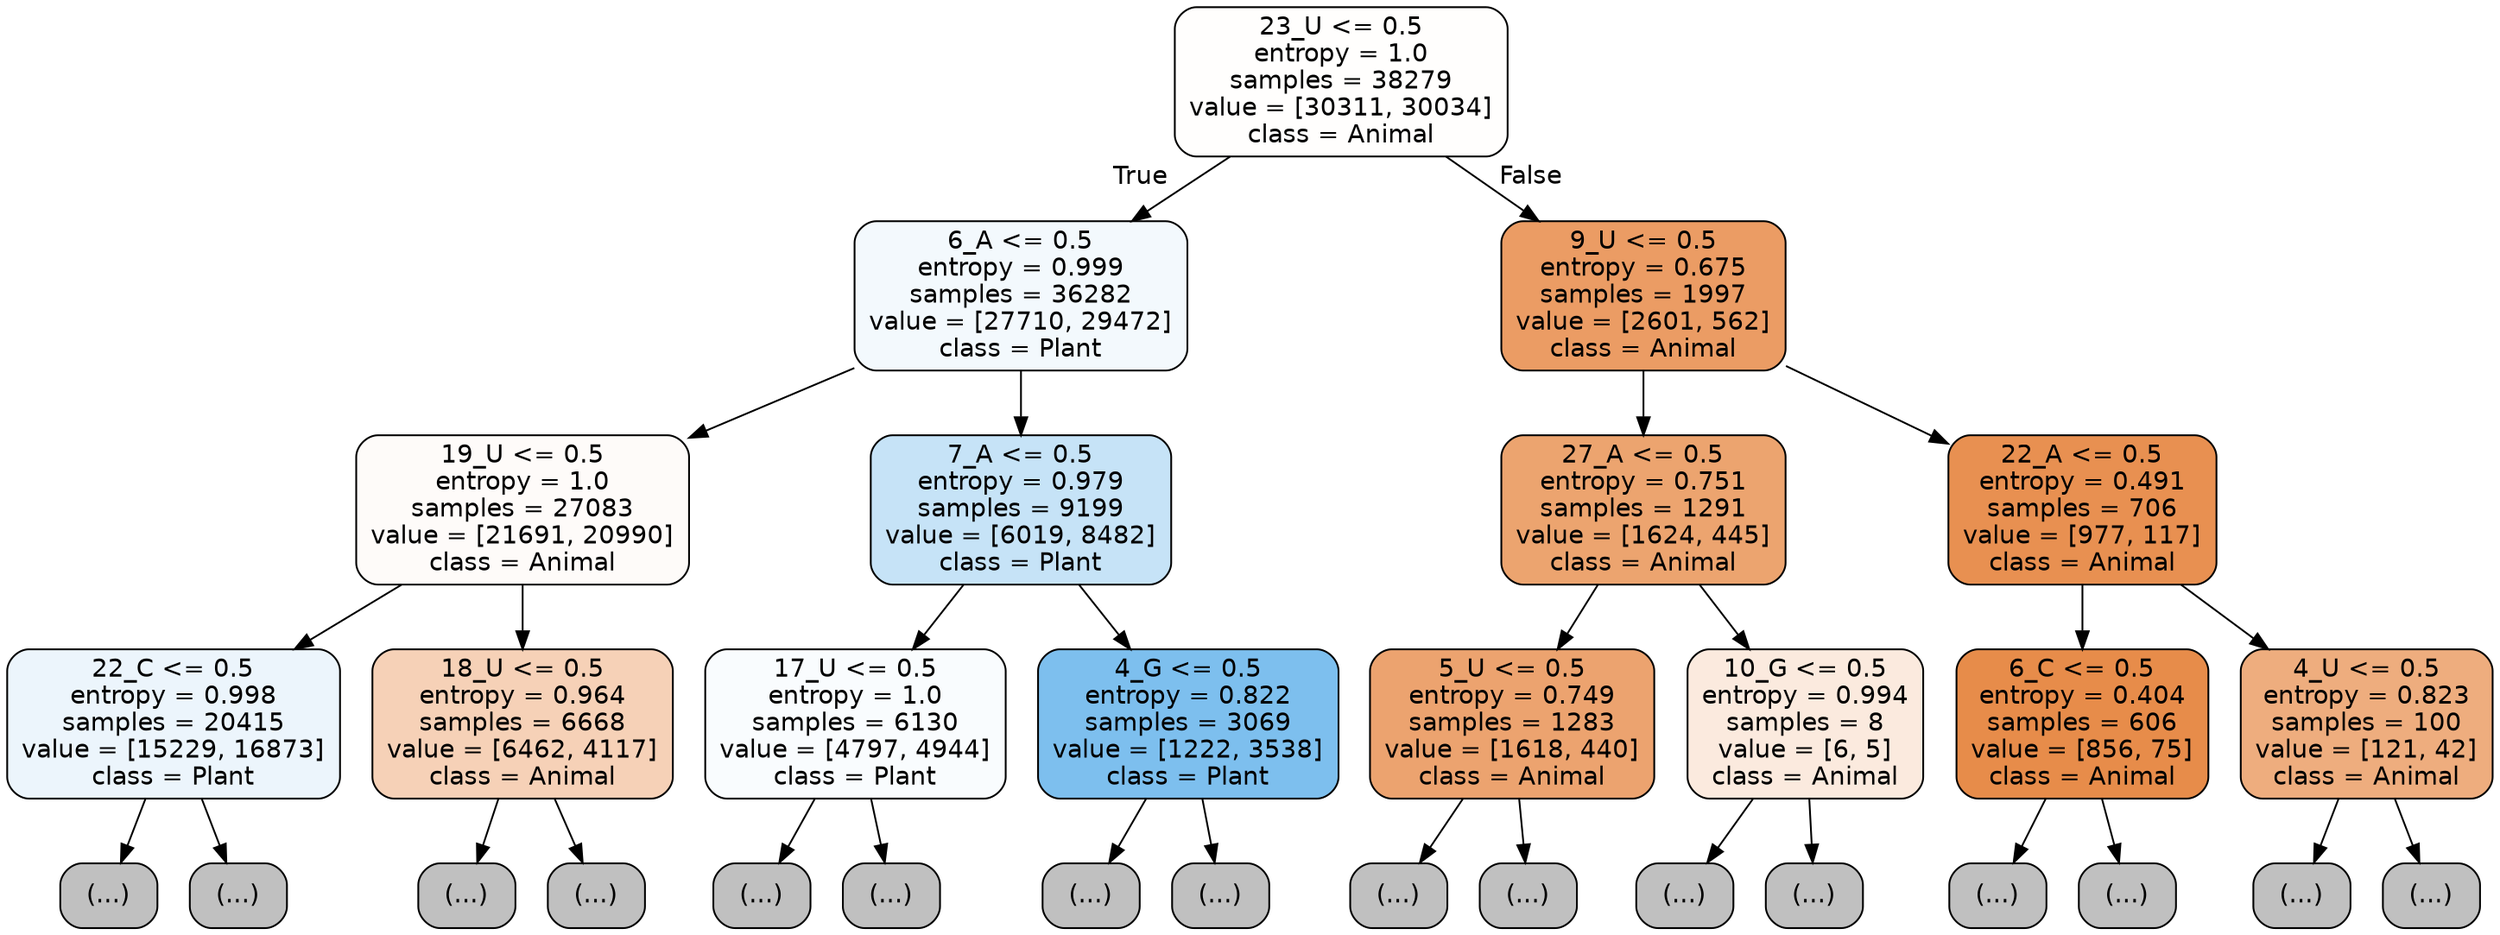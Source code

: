 digraph Tree {
node [shape=box, style="filled, rounded", color="black", fontname="helvetica"] ;
edge [fontname="helvetica"] ;
0 [label="23_U <= 0.5\nentropy = 1.0\nsamples = 38279\nvalue = [30311, 30034]\nclass = Animal", fillcolor="#fffefd"] ;
1 [label="6_A <= 0.5\nentropy = 0.999\nsamples = 36282\nvalue = [27710, 29472]\nclass = Plant", fillcolor="#f3f9fd"] ;
0 -> 1 [labeldistance=2.5, labelangle=45, headlabel="True"] ;
2 [label="19_U <= 0.5\nentropy = 1.0\nsamples = 27083\nvalue = [21691, 20990]\nclass = Animal", fillcolor="#fefbf9"] ;
1 -> 2 ;
3 [label="22_C <= 0.5\nentropy = 0.998\nsamples = 20415\nvalue = [15229, 16873]\nclass = Plant", fillcolor="#ecf5fc"] ;
2 -> 3 ;
4 [label="(...)", fillcolor="#C0C0C0"] ;
3 -> 4 ;
8133 [label="(...)", fillcolor="#C0C0C0"] ;
3 -> 8133 ;
9062 [label="18_U <= 0.5\nentropy = 0.964\nsamples = 6668\nvalue = [6462, 4117]\nclass = Animal", fillcolor="#f6d1b7"] ;
2 -> 9062 ;
9063 [label="(...)", fillcolor="#C0C0C0"] ;
9062 -> 9063 ;
11292 [label="(...)", fillcolor="#C0C0C0"] ;
9062 -> 11292 ;
12165 [label="7_A <= 0.5\nentropy = 0.979\nsamples = 9199\nvalue = [6019, 8482]\nclass = Plant", fillcolor="#c6e3f7"] ;
1 -> 12165 ;
12166 [label="17_U <= 0.5\nentropy = 1.0\nsamples = 6130\nvalue = [4797, 4944]\nclass = Plant", fillcolor="#f9fcfe"] ;
12165 -> 12166 ;
12167 [label="(...)", fillcolor="#C0C0C0"] ;
12166 -> 12167 ;
14116 [label="(...)", fillcolor="#C0C0C0"] ;
12166 -> 14116 ;
15027 [label="4_G <= 0.5\nentropy = 0.822\nsamples = 3069\nvalue = [1222, 3538]\nclass = Plant", fillcolor="#7dbfee"] ;
12165 -> 15027 ;
15028 [label="(...)", fillcolor="#C0C0C0"] ;
15027 -> 15028 ;
15689 [label="(...)", fillcolor="#C0C0C0"] ;
15027 -> 15689 ;
16024 [label="9_U <= 0.5\nentropy = 0.675\nsamples = 1997\nvalue = [2601, 562]\nclass = Animal", fillcolor="#eb9c64"] ;
0 -> 16024 [labeldistance=2.5, labelangle=-45, headlabel="False"] ;
16025 [label="27_A <= 0.5\nentropy = 0.751\nsamples = 1291\nvalue = [1624, 445]\nclass = Animal", fillcolor="#eca46f"] ;
16024 -> 16025 ;
16026 [label="5_U <= 0.5\nentropy = 0.749\nsamples = 1283\nvalue = [1618, 440]\nclass = Animal", fillcolor="#eca36f"] ;
16025 -> 16026 ;
16027 [label="(...)", fillcolor="#C0C0C0"] ;
16026 -> 16027 ;
16444 [label="(...)", fillcolor="#C0C0C0"] ;
16026 -> 16444 ;
16581 [label="10_G <= 0.5\nentropy = 0.994\nsamples = 8\nvalue = [6, 5]\nclass = Animal", fillcolor="#fbeade"] ;
16025 -> 16581 ;
16582 [label="(...)", fillcolor="#C0C0C0"] ;
16581 -> 16582 ;
16583 [label="(...)", fillcolor="#C0C0C0"] ;
16581 -> 16583 ;
16584 [label="22_A <= 0.5\nentropy = 0.491\nsamples = 706\nvalue = [977, 117]\nclass = Animal", fillcolor="#e89051"] ;
16024 -> 16584 ;
16585 [label="6_C <= 0.5\nentropy = 0.404\nsamples = 606\nvalue = [856, 75]\nclass = Animal", fillcolor="#e78c4a"] ;
16584 -> 16585 ;
16586 [label="(...)", fillcolor="#C0C0C0"] ;
16585 -> 16586 ;
16739 [label="(...)", fillcolor="#C0C0C0"] ;
16585 -> 16739 ;
16762 [label="4_U <= 0.5\nentropy = 0.823\nsamples = 100\nvalue = [121, 42]\nclass = Animal", fillcolor="#eead7e"] ;
16584 -> 16762 ;
16763 [label="(...)", fillcolor="#C0C0C0"] ;
16762 -> 16763 ;
16806 [label="(...)", fillcolor="#C0C0C0"] ;
16762 -> 16806 ;
}